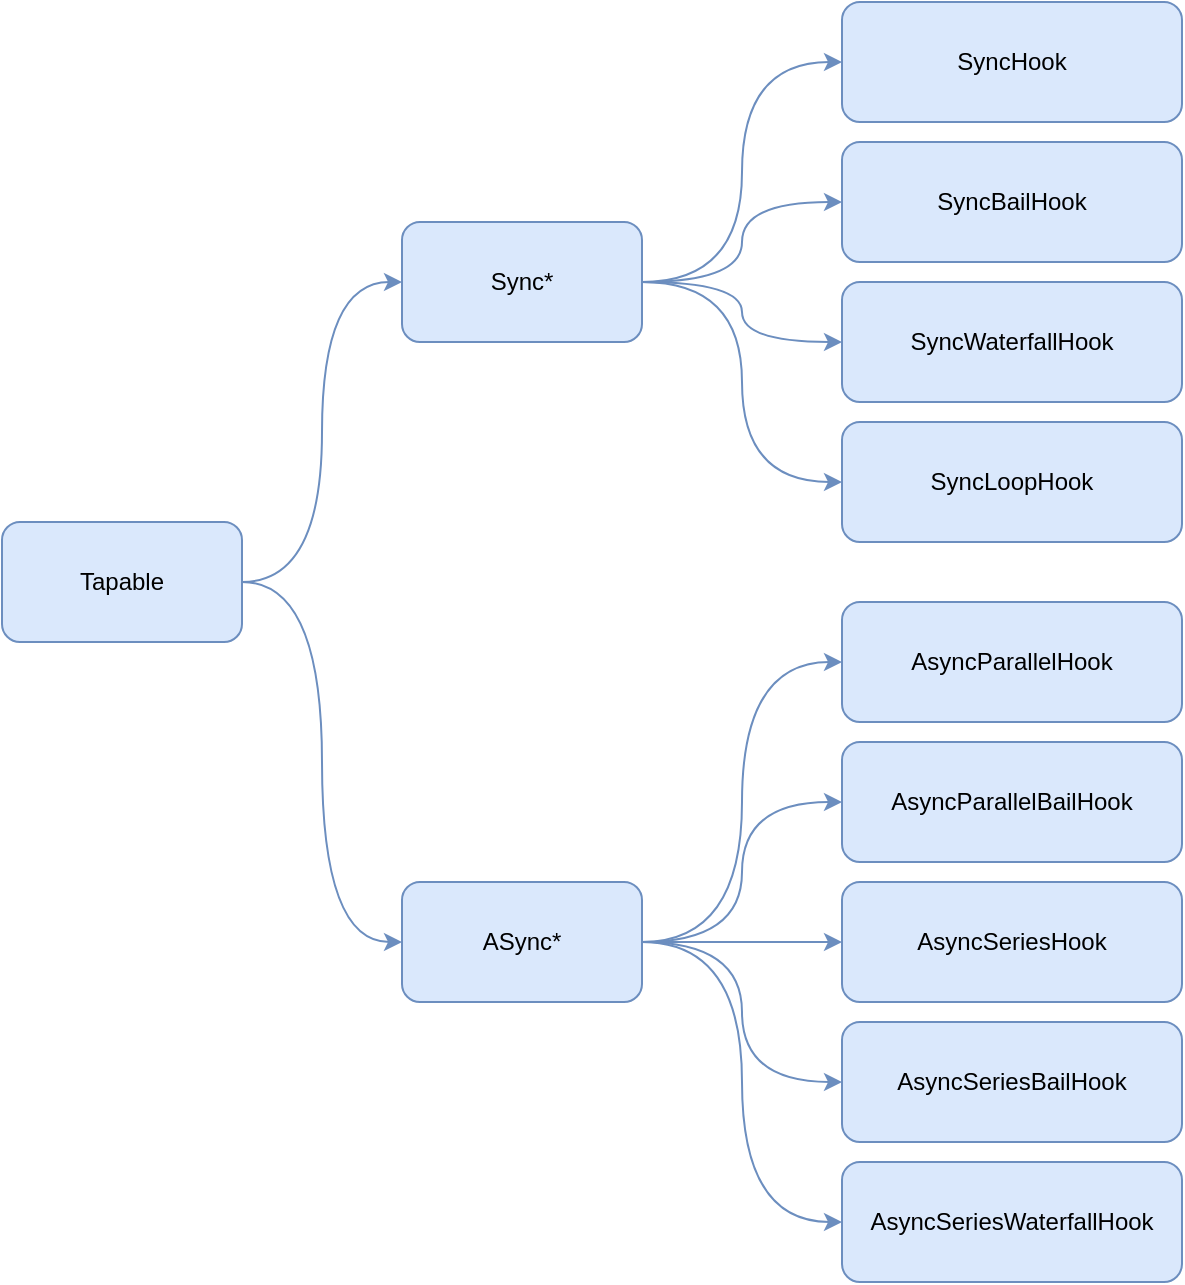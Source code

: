 <mxfile version="21.0.6" type="github">
  <diagram name="第 1 页" id="vqujADb8vxc1EECQwjmK">
    <mxGraphModel dx="1434" dy="828" grid="1" gridSize="10" guides="1" tooltips="1" connect="1" arrows="1" fold="1" page="1" pageScale="1" pageWidth="827" pageHeight="1169" math="0" shadow="0">
      <root>
        <mxCell id="0" />
        <mxCell id="1" parent="0" />
        <mxCell id="DSAzzAbBp9VcvD_q3Cqm-22" style="edgeStyle=orthogonalEdgeStyle;rounded=0;orthogonalLoop=1;jettySize=auto;html=1;exitX=1;exitY=0.5;exitDx=0;exitDy=0;entryX=0;entryY=0.5;entryDx=0;entryDy=0;curved=1;fillColor=#dae8fc;strokeColor=#6c8ebf;" edge="1" parent="1" source="DSAzzAbBp9VcvD_q3Cqm-1" target="DSAzzAbBp9VcvD_q3Cqm-2">
          <mxGeometry relative="1" as="geometry" />
        </mxCell>
        <mxCell id="DSAzzAbBp9VcvD_q3Cqm-23" style="edgeStyle=orthogonalEdgeStyle;rounded=0;orthogonalLoop=1;jettySize=auto;html=1;exitX=1;exitY=0.5;exitDx=0;exitDy=0;entryX=0;entryY=0.5;entryDx=0;entryDy=0;curved=1;fillColor=#dae8fc;strokeColor=#6c8ebf;" edge="1" parent="1" source="DSAzzAbBp9VcvD_q3Cqm-1" target="DSAzzAbBp9VcvD_q3Cqm-3">
          <mxGeometry relative="1" as="geometry" />
        </mxCell>
        <mxCell id="DSAzzAbBp9VcvD_q3Cqm-1" value="Tapable" style="rounded=1;whiteSpace=wrap;html=1;fillColor=#dae8fc;strokeColor=#6c8ebf;" vertex="1" parent="1">
          <mxGeometry x="30" y="410" width="120" height="60" as="geometry" />
        </mxCell>
        <mxCell id="DSAzzAbBp9VcvD_q3Cqm-13" style="edgeStyle=orthogonalEdgeStyle;rounded=0;orthogonalLoop=1;jettySize=auto;html=1;exitX=1;exitY=0.5;exitDx=0;exitDy=0;entryX=0;entryY=0.5;entryDx=0;entryDy=0;elbow=vertical;curved=1;fillColor=#dae8fc;strokeColor=#6c8ebf;" edge="1" parent="1" source="DSAzzAbBp9VcvD_q3Cqm-2" target="DSAzzAbBp9VcvD_q3Cqm-4">
          <mxGeometry relative="1" as="geometry" />
        </mxCell>
        <mxCell id="DSAzzAbBp9VcvD_q3Cqm-14" style="edgeStyle=orthogonalEdgeStyle;rounded=0;orthogonalLoop=1;jettySize=auto;html=1;exitX=1;exitY=0.5;exitDx=0;exitDy=0;entryX=0;entryY=0.5;entryDx=0;entryDy=0;curved=1;fillColor=#dae8fc;strokeColor=#6c8ebf;" edge="1" parent="1" source="DSAzzAbBp9VcvD_q3Cqm-2" target="DSAzzAbBp9VcvD_q3Cqm-5">
          <mxGeometry relative="1" as="geometry" />
        </mxCell>
        <mxCell id="DSAzzAbBp9VcvD_q3Cqm-15" style="edgeStyle=orthogonalEdgeStyle;rounded=0;orthogonalLoop=1;jettySize=auto;html=1;exitX=1;exitY=0.5;exitDx=0;exitDy=0;entryX=0;entryY=0.5;entryDx=0;entryDy=0;curved=1;fillColor=#dae8fc;strokeColor=#6c8ebf;" edge="1" parent="1" source="DSAzzAbBp9VcvD_q3Cqm-2" target="DSAzzAbBp9VcvD_q3Cqm-6">
          <mxGeometry relative="1" as="geometry" />
        </mxCell>
        <mxCell id="DSAzzAbBp9VcvD_q3Cqm-16" style="edgeStyle=orthogonalEdgeStyle;rounded=0;orthogonalLoop=1;jettySize=auto;html=1;exitX=1;exitY=0.5;exitDx=0;exitDy=0;entryX=0;entryY=0.5;entryDx=0;entryDy=0;curved=1;fillColor=#dae8fc;strokeColor=#6c8ebf;" edge="1" parent="1" source="DSAzzAbBp9VcvD_q3Cqm-2" target="DSAzzAbBp9VcvD_q3Cqm-7">
          <mxGeometry relative="1" as="geometry" />
        </mxCell>
        <mxCell id="DSAzzAbBp9VcvD_q3Cqm-2" value="Sync*" style="rounded=1;whiteSpace=wrap;html=1;fillColor=#dae8fc;strokeColor=#6c8ebf;" vertex="1" parent="1">
          <mxGeometry x="230" y="260" width="120" height="60" as="geometry" />
        </mxCell>
        <mxCell id="DSAzzAbBp9VcvD_q3Cqm-17" style="edgeStyle=orthogonalEdgeStyle;rounded=0;orthogonalLoop=1;jettySize=auto;html=1;exitX=1;exitY=0.5;exitDx=0;exitDy=0;entryX=0;entryY=0.5;entryDx=0;entryDy=0;curved=1;fillColor=#dae8fc;strokeColor=#6c8ebf;" edge="1" parent="1" source="DSAzzAbBp9VcvD_q3Cqm-3" target="DSAzzAbBp9VcvD_q3Cqm-8">
          <mxGeometry relative="1" as="geometry" />
        </mxCell>
        <mxCell id="DSAzzAbBp9VcvD_q3Cqm-18" style="edgeStyle=orthogonalEdgeStyle;rounded=0;orthogonalLoop=1;jettySize=auto;html=1;exitX=1;exitY=0.5;exitDx=0;exitDy=0;entryX=0;entryY=0.5;entryDx=0;entryDy=0;curved=1;fillColor=#dae8fc;strokeColor=#6c8ebf;" edge="1" parent="1" source="DSAzzAbBp9VcvD_q3Cqm-3" target="DSAzzAbBp9VcvD_q3Cqm-9">
          <mxGeometry relative="1" as="geometry" />
        </mxCell>
        <mxCell id="DSAzzAbBp9VcvD_q3Cqm-19" style="edgeStyle=orthogonalEdgeStyle;rounded=0;orthogonalLoop=1;jettySize=auto;html=1;exitX=1;exitY=0.5;exitDx=0;exitDy=0;entryX=0;entryY=0.5;entryDx=0;entryDy=0;curved=1;fillColor=#dae8fc;strokeColor=#6c8ebf;" edge="1" parent="1" source="DSAzzAbBp9VcvD_q3Cqm-3" target="DSAzzAbBp9VcvD_q3Cqm-10">
          <mxGeometry relative="1" as="geometry" />
        </mxCell>
        <mxCell id="DSAzzAbBp9VcvD_q3Cqm-20" style="edgeStyle=orthogonalEdgeStyle;rounded=0;orthogonalLoop=1;jettySize=auto;html=1;exitX=1;exitY=0.5;exitDx=0;exitDy=0;entryX=0;entryY=0.5;entryDx=0;entryDy=0;curved=1;fillColor=#dae8fc;strokeColor=#6c8ebf;" edge="1" parent="1" source="DSAzzAbBp9VcvD_q3Cqm-3" target="DSAzzAbBp9VcvD_q3Cqm-11">
          <mxGeometry relative="1" as="geometry" />
        </mxCell>
        <mxCell id="DSAzzAbBp9VcvD_q3Cqm-21" style="edgeStyle=orthogonalEdgeStyle;rounded=0;orthogonalLoop=1;jettySize=auto;html=1;exitX=1;exitY=0.5;exitDx=0;exitDy=0;entryX=0;entryY=0.5;entryDx=0;entryDy=0;curved=1;fillColor=#dae8fc;strokeColor=#6c8ebf;" edge="1" parent="1" source="DSAzzAbBp9VcvD_q3Cqm-3" target="DSAzzAbBp9VcvD_q3Cqm-12">
          <mxGeometry relative="1" as="geometry" />
        </mxCell>
        <mxCell id="DSAzzAbBp9VcvD_q3Cqm-3" value="ASync*" style="rounded=1;whiteSpace=wrap;html=1;fillColor=#dae8fc;strokeColor=#6c8ebf;" vertex="1" parent="1">
          <mxGeometry x="230" y="590" width="120" height="60" as="geometry" />
        </mxCell>
        <mxCell id="DSAzzAbBp9VcvD_q3Cqm-4" value="&lt;div&gt;SyncHook&lt;/div&gt;" style="rounded=1;whiteSpace=wrap;html=1;fillColor=#dae8fc;strokeColor=#6c8ebf;" vertex="1" parent="1">
          <mxGeometry x="450" y="150" width="170" height="60" as="geometry" />
        </mxCell>
        <mxCell id="DSAzzAbBp9VcvD_q3Cqm-5" value="SyncBailHook" style="rounded=1;whiteSpace=wrap;html=1;fillColor=#dae8fc;strokeColor=#6c8ebf;" vertex="1" parent="1">
          <mxGeometry x="450" y="220" width="170" height="60" as="geometry" />
        </mxCell>
        <mxCell id="DSAzzAbBp9VcvD_q3Cqm-6" value="SyncWaterfallHook" style="rounded=1;whiteSpace=wrap;html=1;fillColor=#dae8fc;strokeColor=#6c8ebf;" vertex="1" parent="1">
          <mxGeometry x="450" y="290" width="170" height="60" as="geometry" />
        </mxCell>
        <mxCell id="DSAzzAbBp9VcvD_q3Cqm-7" value="SyncLoopHook" style="rounded=1;whiteSpace=wrap;html=1;fillColor=#dae8fc;strokeColor=#6c8ebf;" vertex="1" parent="1">
          <mxGeometry x="450" y="360" width="170" height="60" as="geometry" />
        </mxCell>
        <mxCell id="DSAzzAbBp9VcvD_q3Cqm-8" value="&lt;div style=&quot;border-color: var(--border-color);&quot;&gt;AsyncParallelHook&lt;/div&gt;" style="rounded=1;whiteSpace=wrap;html=1;fillColor=#dae8fc;strokeColor=#6c8ebf;" vertex="1" parent="1">
          <mxGeometry x="450" y="450" width="170" height="60" as="geometry" />
        </mxCell>
        <mxCell id="DSAzzAbBp9VcvD_q3Cqm-9" value="&lt;div style=&quot;border-color: var(--border-color);&quot;&gt;&lt;span style=&quot;background-color: initial;&quot;&gt;AsyncParallelBailHook&lt;/span&gt;&lt;br&gt;&lt;/div&gt;" style="rounded=1;whiteSpace=wrap;html=1;fillColor=#dae8fc;strokeColor=#6c8ebf;" vertex="1" parent="1">
          <mxGeometry x="450" y="520" width="170" height="60" as="geometry" />
        </mxCell>
        <mxCell id="DSAzzAbBp9VcvD_q3Cqm-10" value="&lt;div style=&quot;border-color: var(--border-color);&quot;&gt;&lt;span style=&quot;background-color: initial;&quot;&gt;AsyncSeriesHook&lt;/span&gt;&lt;/div&gt;" style="rounded=1;whiteSpace=wrap;html=1;fillColor=#dae8fc;strokeColor=#6c8ebf;" vertex="1" parent="1">
          <mxGeometry x="450" y="590" width="170" height="60" as="geometry" />
        </mxCell>
        <mxCell id="DSAzzAbBp9VcvD_q3Cqm-11" value="&lt;div style=&quot;border-color: var(--border-color);&quot;&gt;AsyncSeriesBailHook&lt;/div&gt;" style="rounded=1;whiteSpace=wrap;html=1;fillColor=#dae8fc;strokeColor=#6c8ebf;" vertex="1" parent="1">
          <mxGeometry x="450" y="660" width="170" height="60" as="geometry" />
        </mxCell>
        <mxCell id="DSAzzAbBp9VcvD_q3Cqm-12" value="AsyncSeriesWaterfallHook" style="rounded=1;whiteSpace=wrap;html=1;fillColor=#dae8fc;strokeColor=#6c8ebf;" vertex="1" parent="1">
          <mxGeometry x="450" y="730" width="170" height="60" as="geometry" />
        </mxCell>
      </root>
    </mxGraphModel>
  </diagram>
</mxfile>
